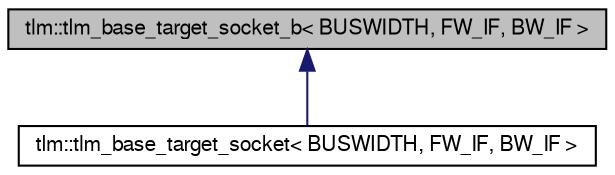 digraph G
{
  edge [fontname="FreeSans",fontsize="10",labelfontname="FreeSans",labelfontsize="10"];
  node [fontname="FreeSans",fontsize="10",shape=record];
  Node1 [label="tlm::tlm_base_target_socket_b\< BUSWIDTH, FW_IF, BW_IF \>",height=0.2,width=0.4,color="black", fillcolor="grey75", style="filled" fontcolor="black"];
  Node1 -> Node2 [dir=back,color="midnightblue",fontsize="10",style="solid",fontname="FreeSans"];
  Node2 [label="tlm::tlm_base_target_socket\< BUSWIDTH, FW_IF, BW_IF \>",height=0.2,width=0.4,color="black", fillcolor="white", style="filled",URL="$a00060.html"];
}
